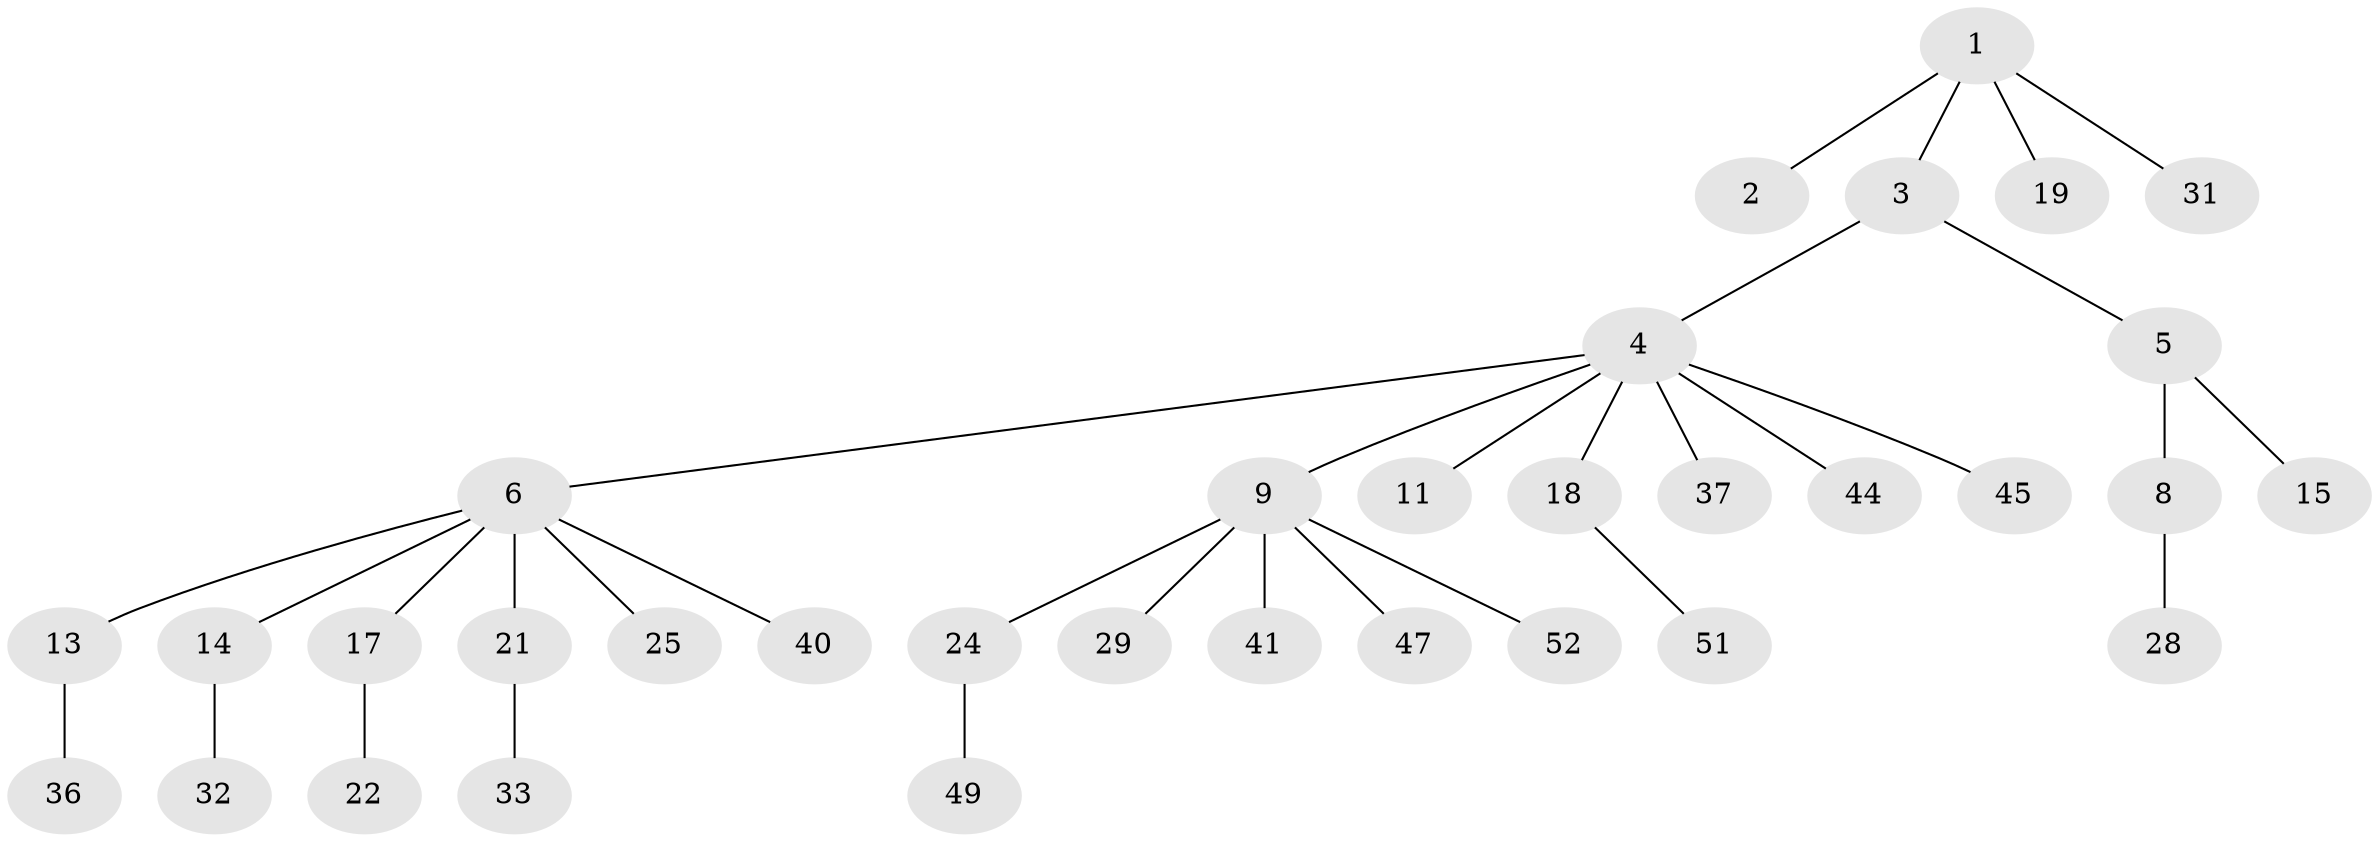 // Generated by graph-tools (version 1.1) at 2025/52/02/27/25 19:52:11]
// undirected, 34 vertices, 33 edges
graph export_dot {
graph [start="1"]
  node [color=gray90,style=filled];
  1 [super="+12"];
  2;
  3;
  4 [super="+10"];
  5 [super="+53"];
  6 [super="+7"];
  8 [super="+38"];
  9 [super="+16"];
  11 [super="+46"];
  13 [super="+20"];
  14;
  15 [super="+30"];
  17 [super="+35"];
  18 [super="+39"];
  19 [super="+27"];
  21 [super="+43"];
  22 [super="+23"];
  24 [super="+26"];
  25;
  28;
  29;
  31 [super="+34"];
  32 [super="+48"];
  33 [super="+50"];
  36;
  37;
  40 [super="+42"];
  41;
  44;
  45 [super="+54"];
  47;
  49;
  51;
  52;
  1 -- 2;
  1 -- 3;
  1 -- 19;
  1 -- 31;
  3 -- 4;
  3 -- 5;
  4 -- 6;
  4 -- 9;
  4 -- 11;
  4 -- 18;
  4 -- 37;
  4 -- 45;
  4 -- 44;
  5 -- 8;
  5 -- 15;
  6 -- 13;
  6 -- 17;
  6 -- 25;
  6 -- 40;
  6 -- 21;
  6 -- 14;
  8 -- 28;
  9 -- 41;
  9 -- 47;
  9 -- 52;
  9 -- 24;
  9 -- 29;
  13 -- 36;
  14 -- 32;
  17 -- 22;
  18 -- 51;
  21 -- 33;
  24 -- 49;
}
